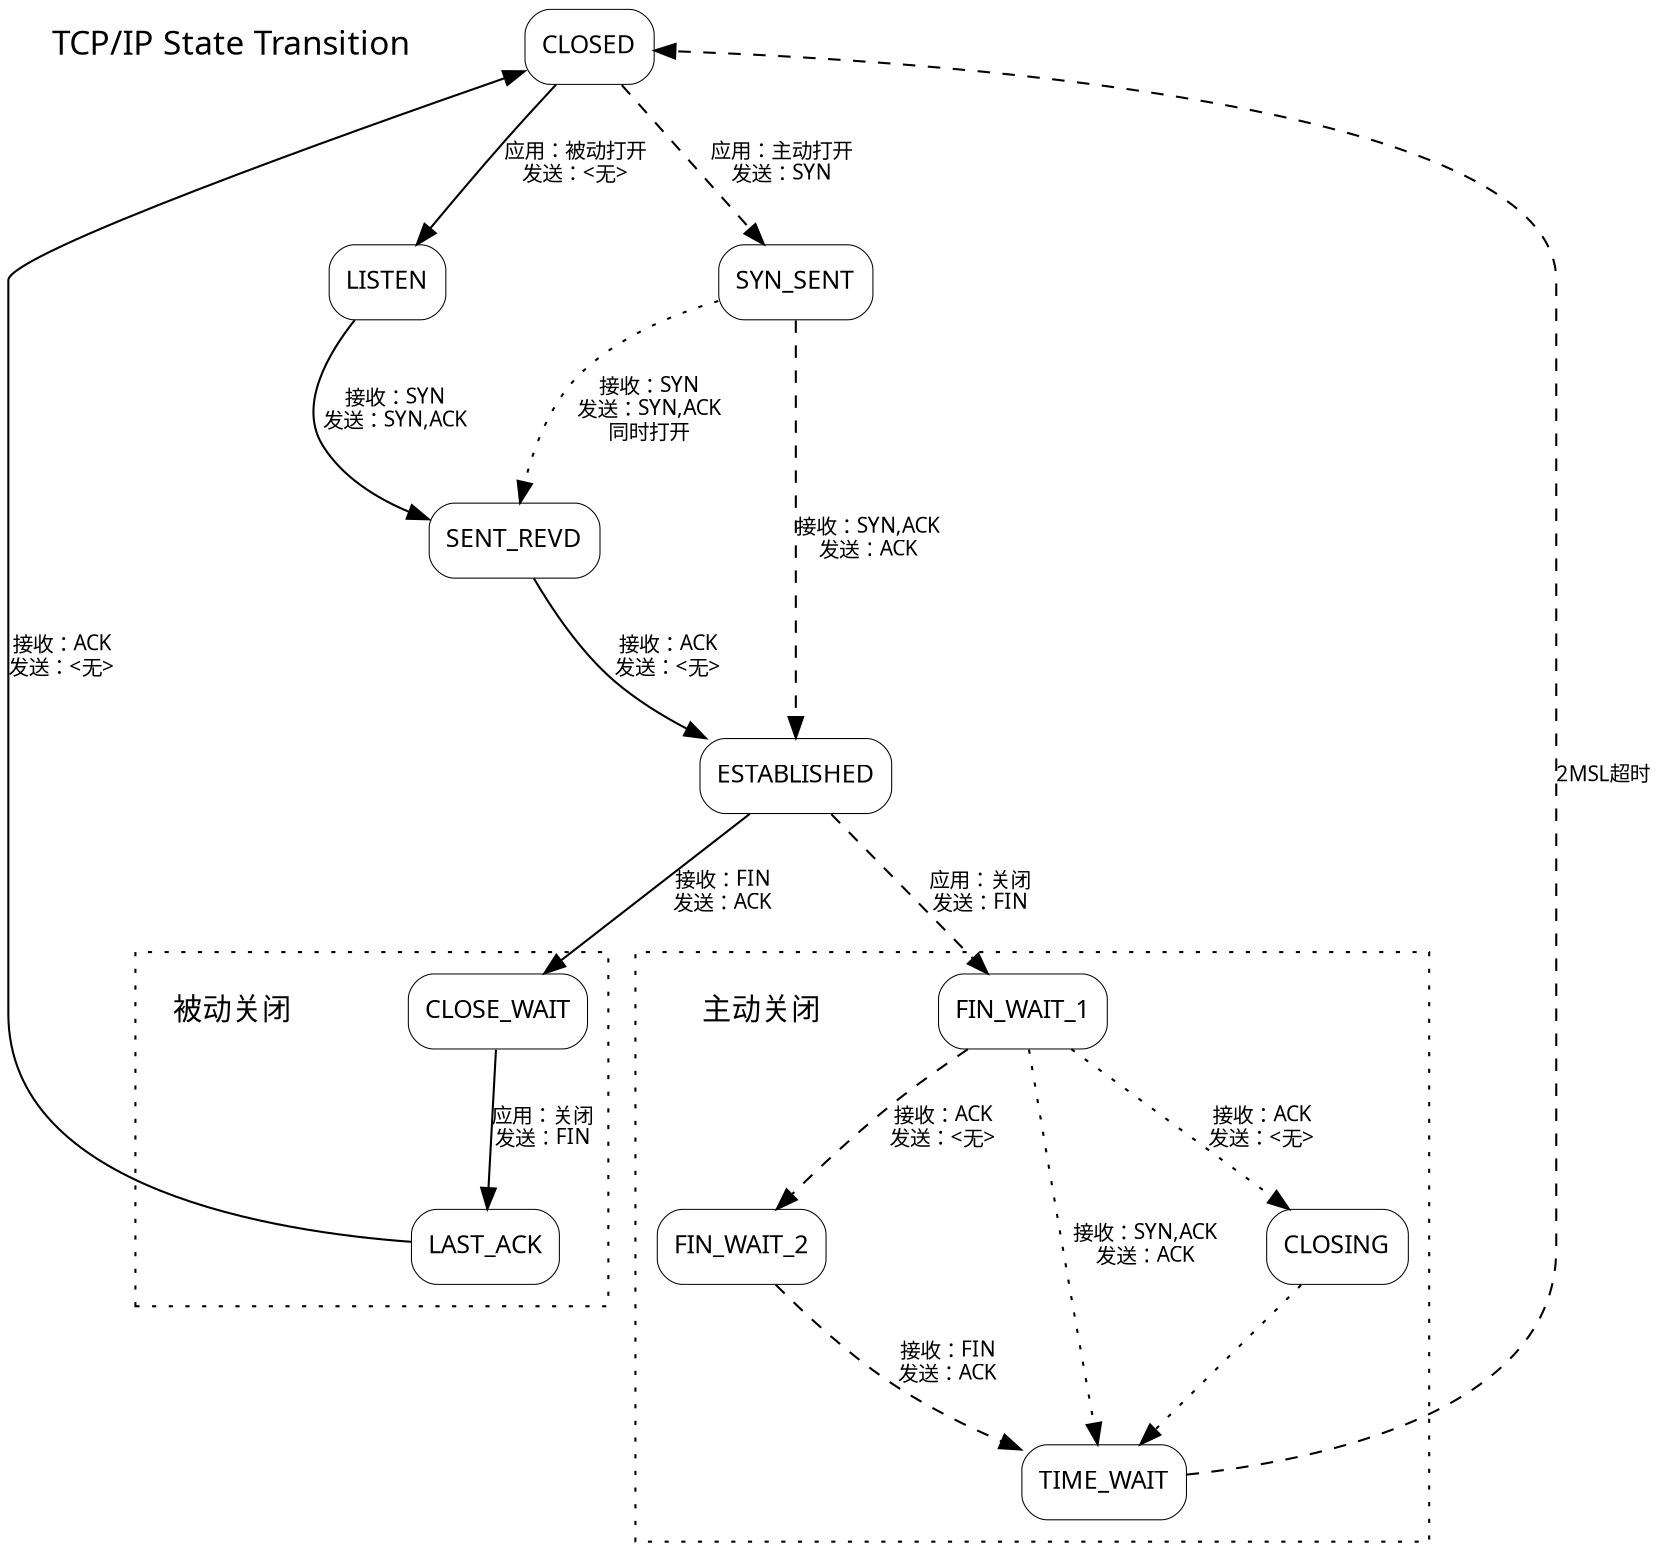 digraph {
	compound=true
	fontsize=10
	margin="0,0"
	ranksep = .75
	nodesep = .65

	node [shape=Mrecord,charset = "UTF-8" fontname="Microsoft YaHei", fontsize=12, penwidth=0.5]
	edge [charset = "UTF-8" fontname="Microsoft YaHei", fontsize=10, arrowhead=normal]


	"TCP/IP State Transition" [shape = "plaintext", fontsize = 16]

	// now start server state transition
	"CLOSED" -> "LISTEN" [style = blod, label = "应用：被动打开\n发送：<无>"];
	"LISTEN" -> "SENT_REVD" [style = blod, label = "接收：SYN\n发送：SYN,ACK"]
	"SENT_REVD" -> "ESTABLISHED" [style = blod, label = "接收：ACK\n发送：<无>", weight = 20]
	"ESTABLISHED" -> "CLOSE_WAIT" [style = blod, label = "接收：FIN\n发送：ACK", weight = 20]

	subgraph cluster_passive_close {
		style = dotted
		margin = 10

		passive_close [shape = plaintext, label = "被动关闭", fontsize = 14]

		"CLOSE_WAIT" -> "LAST_ACK" [style = blod, label = "应用：关闭\n发送：FIN", weight = 10]
	}
	"LAST_ACK" -> "CLOSED" [style = blod, label = "接收：ACK\n发送：<无>"]

	// now start client state transition
	"CLOSED" -> "SYN_SENT" [style = dashed, label = "应用：主动打开\n发送：SYN"];
	"SYN_SENT" -> "ESTABLISHED" [style = dashed, label = "接收：SYN,ACK\n发送：ACK", weight = 25]
	"SYN_SENT" -> "SENT_REVD" [style = dotted, label = "接收：SYN\n发送：SYN,ACK\n同时打开"]
	"ESTABLISHED" -> "FIN_WAIT_1" [style = dashed, label = "应用：关闭\n发送：FIN", weight = 20]

	subgraph cluster_active_close {
		style = dotted
		margin = 10

		active_open [shape = plaintext, label = "主动关闭", fontsize = 14]

		"FIN_WAIT_1" -> "FIN_WAIT_2" [style = dashed, label = "接收：ACK\n发送：<无>"]
		"FIN_WAIT_2" -> "TIME_WAIT" [style = dashed, label = "接收：FIN\n发送：ACK"]
		"FIN_WAIT_1" -> "CLOSING" [style = dotted, label = "接收：ACK\n发送：<无>"]
		"FIN_WAIT_1" -> "TIME_WAIT" [style = dotted, label = "接收：SYN,ACK\n发送：ACK"]
		"CLOSING" -> "TIME_WAIT" [style = dotted]
	}

	"TIME_WAIT" -> "CLOSED" [style = dashed, label = "2MSL超时"]
}